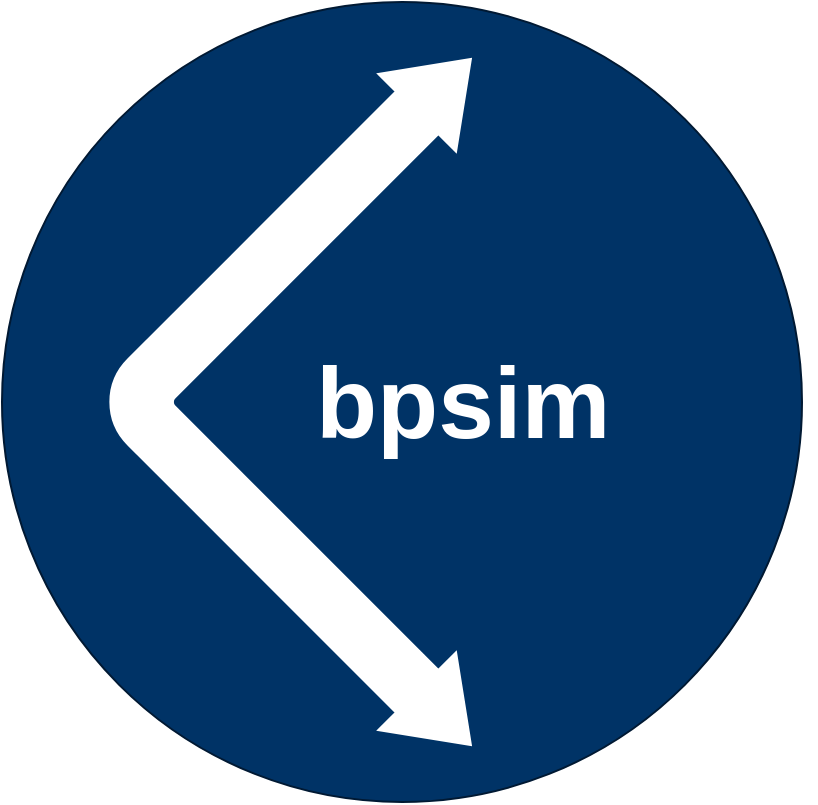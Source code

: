 <mxfile version="21.0.8" type="device"><diagram name="Page-1" id="kLqx84Jlijm5iF2cOF18"><mxGraphModel dx="1306" dy="738" grid="1" gridSize="10" guides="1" tooltips="1" connect="1" arrows="1" fold="1" page="1" pageScale="1" pageWidth="850" pageHeight="1100" math="0" shadow="0"><root><mxCell id="0"/><mxCell id="1" parent="0"/><mxCell id="Uarwq5EHYb8ONnnTwF38-33" value="" style="ellipse;whiteSpace=wrap;html=1;aspect=fixed;strokeColor=#001933;fillColor=#003366;" vertex="1" parent="1"><mxGeometry x="270" y="250" width="400" height="400" as="geometry"/></mxCell><mxCell id="Uarwq5EHYb8ONnnTwF38-30" value="" style="html=1;shadow=0;dashed=0;align=center;verticalAlign=middle;shape=mxgraph.arrows2.bendDoubleArrow;dy=15;dx=38;arrowHead=55;rounded=1;rotation=-45;fillColor=#FFFFFF;strokeColor=#FFFFFF;" vertex="1" parent="1"><mxGeometry x="350" y="315" width="270" height="270" as="geometry"/></mxCell><mxCell id="Uarwq5EHYb8ONnnTwF38-32" value="bpsim" style="text;html=1;strokeColor=none;fillColor=none;align=left;verticalAlign=middle;whiteSpace=wrap;rounded=0;fontSize=50;fontStyle=1;fontColor=#FFFFFF;labelBorderColor=none;labelBackgroundColor=none;" vertex="1" parent="1"><mxGeometry x="425" y="430" width="190" height="40" as="geometry"/></mxCell></root></mxGraphModel></diagram></mxfile>